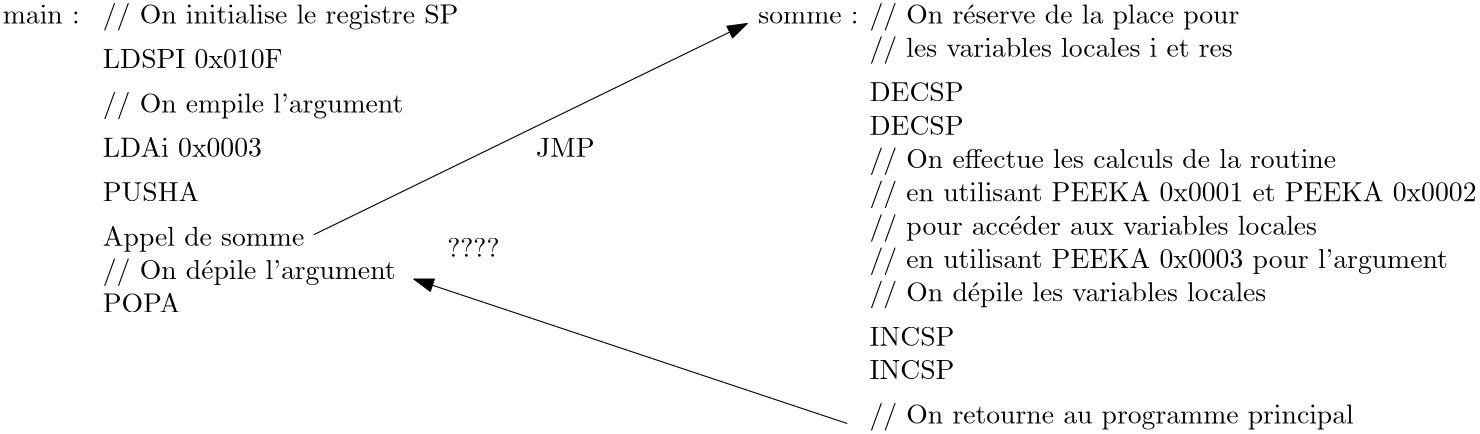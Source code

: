 <?xml version="1.0"?>
<!DOCTYPE ipe SYSTEM "ipe.dtd">
<ipe version="70107" creator="Ipe 7.1.8">
<info created="D:20150826153122" modified="D:20150922093445"/>
<ipestyle name="basic">
<symbol name="arrow/arc(spx)">
<path stroke="sym-stroke" fill="sym-stroke" pen="sym-pen">
0 0 m
-1 0.333 l
-1 -0.333 l
h
</path>
</symbol>
<symbol name="arrow/farc(spx)">
<path stroke="sym-stroke" fill="white" pen="sym-pen">
0 0 m
-1 0.333 l
-1 -0.333 l
h
</path>
</symbol>
<symbol name="arrow/ptarc(spx)">
<path stroke="sym-stroke" fill="sym-stroke" pen="sym-pen">
0 0 m
-1 0.333 l
-0.8 0 l
-1 -0.333 l
h
</path>
</symbol>
<symbol name="arrow/fptarc(spx)">
<path stroke="sym-stroke" fill="white" pen="sym-pen">
0 0 m
-1 0.333 l
-0.8 0 l
-1 -0.333 l
h
</path>
</symbol>
<symbol name="mark/circle(sx)" transformations="translations">
<path fill="sym-stroke">
0.6 0 0 0.6 0 0 e
0.4 0 0 0.4 0 0 e
</path>
</symbol>
<symbol name="mark/disk(sx)" transformations="translations">
<path fill="sym-stroke">
0.6 0 0 0.6 0 0 e
</path>
</symbol>
<symbol name="mark/fdisk(sfx)" transformations="translations">
<group>
<path fill="sym-fill">
0.5 0 0 0.5 0 0 e
</path>
<path fill="sym-stroke" fillrule="eofill">
0.6 0 0 0.6 0 0 e
0.4 0 0 0.4 0 0 e
</path>
</group>
</symbol>
<symbol name="mark/box(sx)" transformations="translations">
<path fill="sym-stroke" fillrule="eofill">
-0.6 -0.6 m
0.6 -0.6 l
0.6 0.6 l
-0.6 0.6 l
h
-0.4 -0.4 m
0.4 -0.4 l
0.4 0.4 l
-0.4 0.4 l
h
</path>
</symbol>
<symbol name="mark/square(sx)" transformations="translations">
<path fill="sym-stroke">
-0.6 -0.6 m
0.6 -0.6 l
0.6 0.6 l
-0.6 0.6 l
h
</path>
</symbol>
<symbol name="mark/fsquare(sfx)" transformations="translations">
<group>
<path fill="sym-fill">
-0.5 -0.5 m
0.5 -0.5 l
0.5 0.5 l
-0.5 0.5 l
h
</path>
<path fill="sym-stroke" fillrule="eofill">
-0.6 -0.6 m
0.6 -0.6 l
0.6 0.6 l
-0.6 0.6 l
h
-0.4 -0.4 m
0.4 -0.4 l
0.4 0.4 l
-0.4 0.4 l
h
</path>
</group>
</symbol>
<symbol name="mark/cross(sx)" transformations="translations">
<group>
<path fill="sym-stroke">
-0.43 -0.57 m
0.57 0.43 l
0.43 0.57 l
-0.57 -0.43 l
h
</path>
<path fill="sym-stroke">
-0.43 0.57 m
0.57 -0.43 l
0.43 -0.57 l
-0.57 0.43 l
h
</path>
</group>
</symbol>
<symbol name="arrow/fnormal(spx)">
<path stroke="sym-stroke" fill="white" pen="sym-pen">
0 0 m
-1 0.333 l
-1 -0.333 l
h
</path>
</symbol>
<symbol name="arrow/pointed(spx)">
<path stroke="sym-stroke" fill="sym-stroke" pen="sym-pen">
0 0 m
-1 0.333 l
-0.8 0 l
-1 -0.333 l
h
</path>
</symbol>
<symbol name="arrow/fpointed(spx)">
<path stroke="sym-stroke" fill="white" pen="sym-pen">
0 0 m
-1 0.333 l
-0.8 0 l
-1 -0.333 l
h
</path>
</symbol>
<symbol name="arrow/linear(spx)">
<path stroke="sym-stroke" pen="sym-pen">
-1 0.333 m
0 0 l
-1 -0.333 l
</path>
</symbol>
<symbol name="arrow/fdouble(spx)">
<path stroke="sym-stroke" fill="white" pen="sym-pen">
0 0 m
-1 0.333 l
-1 -0.333 l
h
-1 0 m
-2 0.333 l
-2 -0.333 l
h
</path>
</symbol>
<symbol name="arrow/double(spx)">
<path stroke="sym-stroke" fill="sym-stroke" pen="sym-pen">
0 0 m
-1 0.333 l
-1 -0.333 l
h
-1 0 m
-2 0.333 l
-2 -0.333 l
h
</path>
</symbol>
<pen name="heavier" value="0.8"/>
<pen name="fat" value="1.2"/>
<pen name="ultrafat" value="2"/>
<symbolsize name="large" value="5"/>
<symbolsize name="small" value="2"/>
<symbolsize name="tiny" value="1.1"/>
<arrowsize name="large" value="10"/>
<arrowsize name="small" value="5"/>
<arrowsize name="tiny" value="3"/>
<color name="red" value="1 0 0"/>
<color name="green" value="0 1 0"/>
<color name="blue" value="0 0 1"/>
<color name="yellow" value="1 1 0"/>
<color name="orange" value="1 0.647 0"/>
<color name="gold" value="1 0.843 0"/>
<color name="purple" value="0.627 0.125 0.941"/>
<color name="gray" value="0.745"/>
<color name="brown" value="0.647 0.165 0.165"/>
<color name="navy" value="0 0 0.502"/>
<color name="pink" value="1 0.753 0.796"/>
<color name="seagreen" value="0.18 0.545 0.341"/>
<color name="turquoise" value="0.251 0.878 0.816"/>
<color name="violet" value="0.933 0.51 0.933"/>
<color name="darkblue" value="0 0 0.545"/>
<color name="darkcyan" value="0 0.545 0.545"/>
<color name="darkgray" value="0.663"/>
<color name="darkgreen" value="0 0.392 0"/>
<color name="darkmagenta" value="0.545 0 0.545"/>
<color name="darkorange" value="1 0.549 0"/>
<color name="darkred" value="0.545 0 0"/>
<color name="lightblue" value="0.678 0.847 0.902"/>
<color name="lightcyan" value="0.878 1 1"/>
<color name="lightgray" value="0.827"/>
<color name="lightgreen" value="0.565 0.933 0.565"/>
<color name="lightyellow" value="1 1 0.878"/>
<dashstyle name="dashed" value="[4] 0"/>
<dashstyle name="dotted" value="[1 3] 0"/>
<dashstyle name="dash dotted" value="[4 2 1 2] 0"/>
<dashstyle name="dash dot dotted" value="[4 2 1 2 1 2] 0"/>
<textsize name="large" value="\large"/>
<textsize name="small" value="\small"/>
<textsize name="tiny" value="\tiny"/>
<textsize name="Large" value="\Large"/>
<textsize name="LARGE" value="\LARGE"/>
<textsize name="huge" value="\huge"/>
<textsize name="Huge" value="\Huge"/>
<textsize name="footnote" value="\footnotesize"/>
<textstyle name="center" begin="\begin{center}" end="\end{center}"/>
<textstyle name="itemize" begin="\begin{itemize}" end="\end{itemize}"/>
<textstyle name="item" begin="\begin{itemize}\item{}" end="\end{itemize}"/>
<gridsize name="4 pts" value="4"/>
<gridsize name="8 pts (~3 mm)" value="8"/>
<gridsize name="16 pts (~6 mm)" value="16"/>
<gridsize name="32 pts (~12 mm)" value="32"/>
<gridsize name="10 pts (~3.5 mm)" value="10"/>
<gridsize name="20 pts (~7 mm)" value="20"/>
<gridsize name="14 pts (~5 mm)" value="14"/>
<gridsize name="28 pts (~10 mm)" value="28"/>
<gridsize name="56 pts (~20 mm)" value="56"/>
<anglesize name="90 deg" value="90"/>
<anglesize name="60 deg" value="60"/>
<anglesize name="45 deg" value="45"/>
<anglesize name="30 deg" value="30"/>
<anglesize name="22.5 deg" value="22.5"/>
<tiling name="falling" angle="-60" step="4" width="1"/>
<tiling name="rising" angle="30" step="4" width="1"/>
</ipestyle>
<page>
<layer name="alpha"/>
<view layers="alpha" active="alpha"/>
<text layer="alpha" matrix="1 0 0 1 -56 48" transformations="translations" pos="96 752" stroke="black" type="label" width="27.674" height="6.654" depth="0" valign="baseline">main :</text>
<text matrix="1 0 0 1 -68 -16" transformations="translations" pos="144 736" stroke="black" type="label" width="72.561" height="6.926" depth="1.93" valign="baseline">Appel de somme</text>
<text matrix="1 0 0 1 -68 16" transformations="translations" pos="144 736" stroke="black" type="label" width="57.285" height="6.808" depth="0" valign="baseline">LDAi 0x0003</text>
<text matrix="1 0 0 1 -68 0" transformations="translations" pos="144 736" stroke="black" type="label" width="34.731" height="6.808" depth="0" valign="baseline">PUSHA</text>
<text matrix="1 0 0 1 208 36" transformations="translations" pos="144 736" stroke="black" type="label" width="33.901" height="6.808" depth="0" valign="baseline">DECSP</text>
<text matrix="1 0 0 1 208 24" transformations="translations" pos="144 736" stroke="black" type="label" width="33.901" height="6.808" depth="0" valign="baseline">DECSP</text>
<text matrix="1 0 0 1 -132 16" transformations="translations" pos="208 752" stroke="black" type="label" width="108.233" height="7.473" depth="2.49" valign="baseline">// On empile l&apos;argument</text>
<text matrix="1 0 0 1 144 48" transformations="translations" pos="208 752" stroke="black" type="label" width="133.251" height="7.473" depth="2.49" valign="baseline">// On r{\&apos;e}serve de la place pour</text>
<text matrix="1 0 0 1 -16 68" transformations="translations" pos="368 720" stroke="black" type="label" width="130.898" height="7.473" depth="2.49" valign="baseline">// les variables locales i et res</text>
<text matrix="1 0 0 1 -16 28" transformations="translations" pos="368 720" stroke="black" type="label" width="168.12" height="7.473" depth="2.49" valign="baseline">// On effectue les calculs de la routine</text>
<text matrix="1 0 0 1 -16 16" transformations="translations" pos="368 720" stroke="black" type="label" width="218.68" height="7.473" depth="2.49" valign="baseline">// en utilisant PEEKA 0x0001 et PEEKA 0x0002</text>
<text matrix="1 0 0 1 -16 4" transformations="translations" pos="368 720" stroke="black" type="label" width="156.829" height="7.473" depth="2.49" valign="baseline">// pour accéder aux variables locales</text>
<text matrix="1 0 0 1 -16 -20" transformations="translations" pos="368 720" stroke="black" type="label" width="142.992" height="7.473" depth="2.49" valign="baseline">// On d{\&apos;e}pile les variables locales</text>
<text matrix="1 0 0 1 208 -52" transformations="translations" pos="144 736" stroke="black" type="label" width="30.58" height="6.808" depth="0" valign="baseline">INCSP</text>
<text matrix="1 0 0 1 208 -64" transformations="translations" pos="144 736" stroke="black" type="label" width="30.58" height="6.808" depth="0" valign="baseline">INCSP</text>
<text matrix="1 0 0 1 -68 -40" transformations="translations" pos="144 736" stroke="black" type="label" width="27.951" height="6.808" depth="0" valign="baseline">POPA</text>
<text matrix="1 0 0 1 -132 -44" transformations="translations" pos="208 752" stroke="black" type="label" width="105.466" height="7.473" depth="2.49" valign="baseline">// On d{\&apos;e}pile l&apos;argument</text>
<text matrix="1 0 0 1 216 48" transformations="translations" pos="96 752" stroke="black" type="label" width="36.032" height="4.289" depth="0" valign="baseline">somme :</text>
<path matrix="1 0 0 1 0 32" stroke="black" arrow="normal/normal">
152 692 m
308 768 l
</path>
<text matrix="1 0 0 1 0 44" transformations="translations" pos="352 612" stroke="black" type="label" width="174.485" height="7.473" depth="2.49" valign="baseline">// On retourne au programme principal</text>
<path stroke="black" arrow="normal/normal">
344 656 m
188 708 l
</path>
<text matrix="1 0 0 1 -16 -8" transformations="translations" pos="368 720" stroke="black" type="label" width="208.358" height="7.473" depth="2.49" valign="baseline">// en utilisant PEEKA 0x0003 pour l&apos;argument</text>
<text matrix="1 0 0 1 -68 32" transformations="translations" pos="144 752" stroke="black" type="label" width="64.757" height="6.808" depth="0" valign="baseline">LDSPI 0x010F</text>
<text matrix="1 0 0 1 -132 48" transformations="translations" pos="208 752" stroke="black" type="label" width="128.159" height="7.473" depth="2.49" valign="baseline">// On initialise le registre SP</text>
<text matrix="1 0 0 1 0 -4" transformations="translations" pos="200 720" stroke="black" type="label" width="18.818" height="6.918" depth="0" valign="baseline">????</text>
<text transformations="translations" pos="232 752" stroke="black" type="label" width="21.032" height="6.808" depth="0" valign="baseline">JMP</text>
</page>
</ipe>
